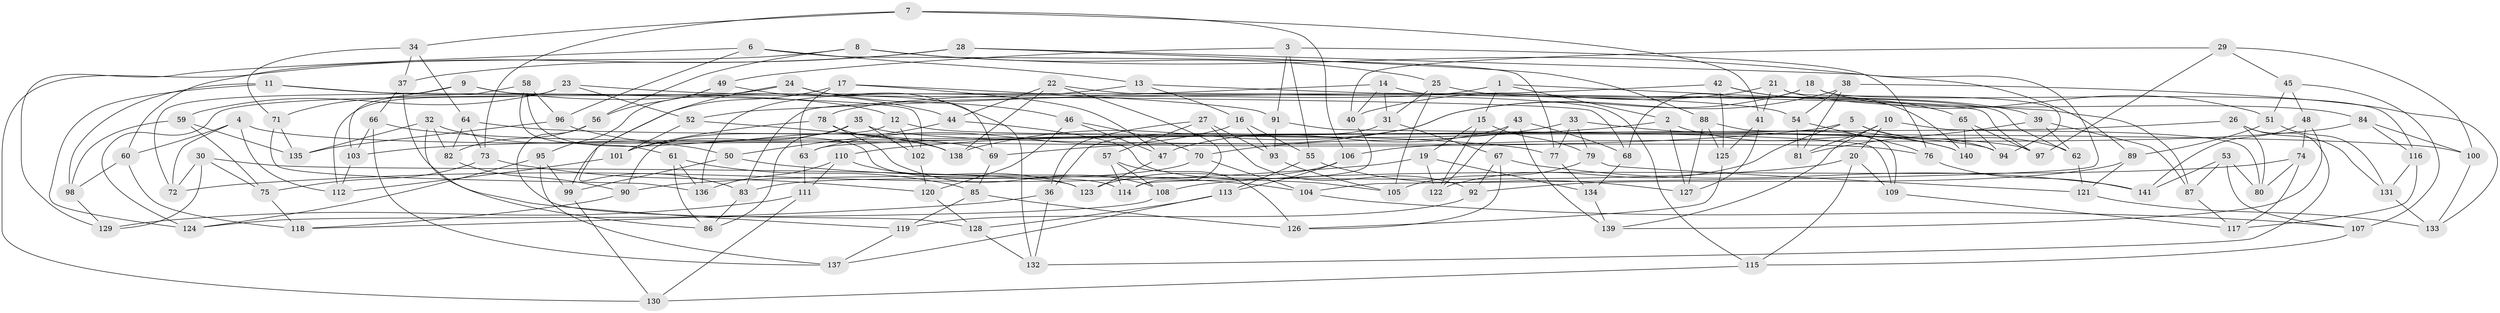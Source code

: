 // coarse degree distribution, {3: 0.14285714285714285, 5: 0.21428571428571427, 4: 0.23809523809523808, 11: 0.047619047619047616, 6: 0.07142857142857142, 7: 0.09523809523809523, 13: 0.023809523809523808, 8: 0.07142857142857142, 10: 0.023809523809523808, 12: 0.047619047619047616, 14: 0.023809523809523808}
// Generated by graph-tools (version 1.1) at 2025/01/03/04/25 22:01:00]
// undirected, 141 vertices, 282 edges
graph export_dot {
graph [start="1"]
  node [color=gray90,style=filled];
  1;
  2;
  3;
  4;
  5;
  6;
  7;
  8;
  9;
  10;
  11;
  12;
  13;
  14;
  15;
  16;
  17;
  18;
  19;
  20;
  21;
  22;
  23;
  24;
  25;
  26;
  27;
  28;
  29;
  30;
  31;
  32;
  33;
  34;
  35;
  36;
  37;
  38;
  39;
  40;
  41;
  42;
  43;
  44;
  45;
  46;
  47;
  48;
  49;
  50;
  51;
  52;
  53;
  54;
  55;
  56;
  57;
  58;
  59;
  60;
  61;
  62;
  63;
  64;
  65;
  66;
  67;
  68;
  69;
  70;
  71;
  72;
  73;
  74;
  75;
  76;
  77;
  78;
  79;
  80;
  81;
  82;
  83;
  84;
  85;
  86;
  87;
  88;
  89;
  90;
  91;
  92;
  93;
  94;
  95;
  96;
  97;
  98;
  99;
  100;
  101;
  102;
  103;
  104;
  105;
  106;
  107;
  108;
  109;
  110;
  111;
  112;
  113;
  114;
  115;
  116;
  117;
  118;
  119;
  120;
  121;
  122;
  123;
  124;
  125;
  126;
  127;
  128;
  129;
  130;
  131;
  132;
  133;
  134;
  135;
  136;
  137;
  138;
  139;
  140;
  141;
  1 -- 78;
  1 -- 2;
  1 -- 87;
  1 -- 15;
  2 -- 110;
  2 -- 140;
  2 -- 127;
  3 -- 76;
  3 -- 55;
  3 -- 49;
  3 -- 91;
  4 -- 72;
  4 -- 60;
  4 -- 112;
  4 -- 94;
  5 -- 103;
  5 -- 62;
  5 -- 122;
  5 -- 94;
  6 -- 129;
  6 -- 96;
  6 -- 77;
  6 -- 13;
  7 -- 41;
  7 -- 106;
  7 -- 34;
  7 -- 73;
  8 -- 56;
  8 -- 25;
  8 -- 60;
  8 -- 89;
  9 -- 44;
  9 -- 72;
  9 -- 102;
  9 -- 71;
  10 -- 81;
  10 -- 80;
  10 -- 20;
  10 -- 139;
  11 -- 98;
  11 -- 124;
  11 -- 68;
  11 -- 12;
  12 -- 90;
  12 -- 97;
  12 -- 102;
  13 -- 136;
  13 -- 97;
  13 -- 16;
  14 -- 62;
  14 -- 52;
  14 -- 40;
  14 -- 31;
  15 -- 122;
  15 -- 79;
  15 -- 19;
  16 -- 63;
  16 -- 55;
  16 -- 93;
  17 -- 63;
  17 -- 99;
  17 -- 91;
  17 -- 47;
  18 -- 116;
  18 -- 69;
  18 -- 51;
  18 -- 68;
  19 -- 134;
  19 -- 122;
  19 -- 72;
  20 -- 109;
  20 -- 90;
  20 -- 115;
  21 -- 94;
  21 -- 41;
  21 -- 84;
  21 -- 40;
  22 -- 44;
  22 -- 114;
  22 -- 115;
  22 -- 138;
  23 -- 59;
  23 -- 54;
  23 -- 52;
  23 -- 112;
  24 -- 46;
  24 -- 124;
  24 -- 69;
  24 -- 83;
  25 -- 31;
  25 -- 39;
  25 -- 105;
  26 -- 80;
  26 -- 63;
  26 -- 131;
  26 -- 132;
  27 -- 57;
  27 -- 93;
  27 -- 36;
  27 -- 92;
  28 -- 88;
  28 -- 104;
  28 -- 37;
  28 -- 130;
  29 -- 40;
  29 -- 100;
  29 -- 45;
  29 -- 97;
  30 -- 72;
  30 -- 75;
  30 -- 129;
  30 -- 123;
  31 -- 67;
  31 -- 36;
  32 -- 50;
  32 -- 82;
  32 -- 86;
  32 -- 135;
  33 -- 70;
  33 -- 77;
  33 -- 79;
  33 -- 140;
  34 -- 71;
  34 -- 64;
  34 -- 37;
  35 -- 102;
  35 -- 86;
  35 -- 76;
  35 -- 101;
  36 -- 118;
  36 -- 132;
  37 -- 119;
  37 -- 66;
  38 -- 138;
  38 -- 54;
  38 -- 81;
  38 -- 133;
  39 -- 87;
  39 -- 81;
  39 -- 62;
  40 -- 114;
  41 -- 127;
  41 -- 125;
  42 -- 65;
  42 -- 140;
  42 -- 83;
  42 -- 125;
  43 -- 68;
  43 -- 139;
  43 -- 47;
  43 -- 122;
  44 -- 50;
  44 -- 105;
  45 -- 48;
  45 -- 107;
  45 -- 51;
  46 -- 47;
  46 -- 70;
  46 -- 120;
  47 -- 123;
  48 -- 139;
  48 -- 141;
  48 -- 74;
  49 -- 95;
  49 -- 132;
  49 -- 56;
  50 -- 99;
  50 -- 104;
  51 -- 89;
  51 -- 131;
  52 -- 69;
  52 -- 101;
  53 -- 87;
  53 -- 141;
  53 -- 107;
  53 -- 80;
  54 -- 81;
  54 -- 76;
  55 -- 113;
  55 -- 127;
  56 -- 128;
  56 -- 82;
  57 -- 108;
  57 -- 114;
  57 -- 126;
  58 -- 61;
  58 -- 103;
  58 -- 96;
  58 -- 114;
  59 -- 135;
  59 -- 98;
  59 -- 75;
  60 -- 118;
  60 -- 98;
  61 -- 136;
  61 -- 85;
  61 -- 86;
  62 -- 121;
  63 -- 111;
  64 -- 73;
  64 -- 100;
  64 -- 82;
  65 -- 94;
  65 -- 140;
  65 -- 97;
  66 -- 103;
  66 -- 77;
  66 -- 137;
  67 -- 92;
  67 -- 126;
  67 -- 141;
  68 -- 134;
  69 -- 85;
  70 -- 83;
  70 -- 104;
  71 -- 135;
  71 -- 136;
  73 -- 120;
  73 -- 75;
  74 -- 108;
  74 -- 117;
  74 -- 80;
  75 -- 118;
  76 -- 141;
  77 -- 134;
  78 -- 101;
  78 -- 108;
  78 -- 138;
  79 -- 121;
  79 -- 105;
  82 -- 90;
  83 -- 86;
  84 -- 100;
  84 -- 116;
  84 -- 106;
  85 -- 119;
  85 -- 126;
  87 -- 117;
  88 -- 125;
  88 -- 109;
  88 -- 127;
  89 -- 92;
  89 -- 121;
  90 -- 118;
  91 -- 109;
  91 -- 93;
  92 -- 119;
  93 -- 105;
  95 -- 124;
  95 -- 99;
  95 -- 137;
  96 -- 135;
  96 -- 138;
  98 -- 129;
  99 -- 130;
  100 -- 133;
  101 -- 112;
  102 -- 120;
  103 -- 112;
  104 -- 107;
  106 -- 113;
  106 -- 123;
  107 -- 115;
  108 -- 124;
  109 -- 117;
  110 -- 123;
  110 -- 111;
  110 -- 136;
  111 -- 129;
  111 -- 130;
  113 -- 128;
  113 -- 137;
  115 -- 130;
  116 -- 131;
  116 -- 117;
  119 -- 137;
  120 -- 128;
  121 -- 133;
  125 -- 126;
  128 -- 132;
  131 -- 133;
  134 -- 139;
}
